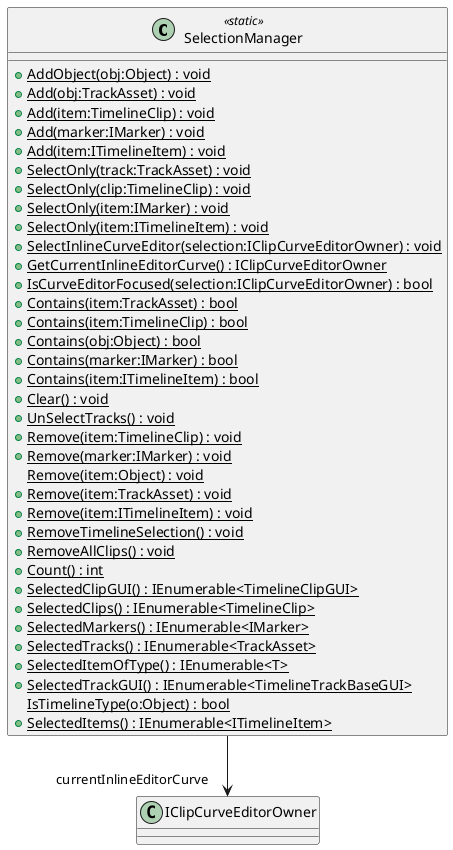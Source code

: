 @startuml
class SelectionManager <<static>> {
    + {static} AddObject(obj:Object) : void
    + {static} Add(obj:TrackAsset) : void
    + {static} Add(item:TimelineClip) : void
    + {static} Add(marker:IMarker) : void
    + {static} Add(item:ITimelineItem) : void
    + {static} SelectOnly(track:TrackAsset) : void
    + {static} SelectOnly(clip:TimelineClip) : void
    + {static} SelectOnly(item:IMarker) : void
    + {static} SelectOnly(item:ITimelineItem) : void
    + {static} SelectInlineCurveEditor(selection:IClipCurveEditorOwner) : void
    + {static} GetCurrentInlineEditorCurve() : IClipCurveEditorOwner
    + {static} IsCurveEditorFocused(selection:IClipCurveEditorOwner) : bool
    + {static} Contains(item:TrackAsset) : bool
    + {static} Contains(item:TimelineClip) : bool
    + {static} Contains(obj:Object) : bool
    + {static} Contains(marker:IMarker) : bool
    + {static} Contains(item:ITimelineItem) : bool
    + {static} Clear() : void
    + {static} UnSelectTracks() : void
    + {static} Remove(item:TimelineClip) : void
    + {static} Remove(marker:IMarker) : void
    {static} Remove(item:Object) : void
    + {static} Remove(item:TrackAsset) : void
    + {static} Remove(item:ITimelineItem) : void
    + {static} RemoveTimelineSelection() : void
    + {static} RemoveAllClips() : void
    + {static} Count() : int
    + {static} SelectedClipGUI() : IEnumerable<TimelineClipGUI>
    + {static} SelectedClips() : IEnumerable<TimelineClip>
    + {static} SelectedMarkers() : IEnumerable<IMarker>
    + {static} SelectedTracks() : IEnumerable<TrackAsset>
    + {static} SelectedItemOfType() : IEnumerable<T>
    + {static} SelectedTrackGUI() : IEnumerable<TimelineTrackBaseGUI>
    {static} IsTimelineType(o:Object) : bool
    + {static} SelectedItems() : IEnumerable<ITimelineItem>
}
SelectionManager --> "currentInlineEditorCurve" IClipCurveEditorOwner
@enduml
